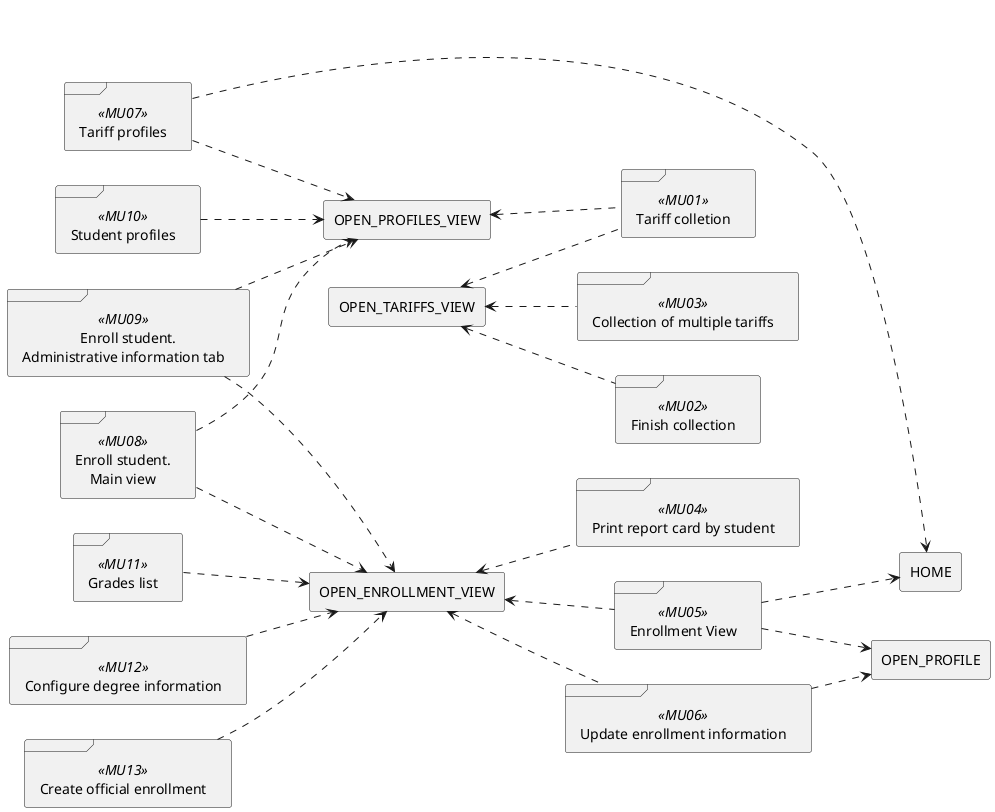 @startuml
'skinparam BackgroundColor transparent
left to right direction


frame MU01 <<MU01>> as "Tariff colletion"
frame MU02 <<MU02>> as "Finish collection"
frame MU03 <<MU03>> as "Collection of multiple tariffs"
frame MU04 <<MU04>> as "Print report card by student"
frame MU05 <<MU05>> as "Enrollment View"
frame MU06 <<MU06>> as "Update enrollment information"
frame MU07 <<MU07>> as "Tariff profiles"
frame MU08 <<MU08>> as "Enroll student.\n    Main view"
frame MU09 <<MU09>> as "\t\tEnroll student.\nAdministrative information tab"
frame MU10 <<MU10>> as "Student profiles"
frame MU11 <<MU11>> as "Grades list"
frame MU12 <<MU12>> as "Configure degree information"
frame MU13 <<MU13>> as "Create official enrollment"

rectangle Initial as "HOME"
rectangle OPEN_ENROLLMENT_VIEW
rectangle OPEN_PROFILES_VIEW
rectangle OPEN_PROFILE
rectangle OPEN_TARIFFS_VIEW


MU01 .up.> OPEN_PROFILES_VIEW
MU01 .up.> OPEN_TARIFFS_VIEW

MU02 .up.> OPEN_TARIFFS_VIEW

MU03 .up.> OPEN_TARIFFS_VIEW

MU04 .up.> OPEN_ENROLLMENT_VIEW

MU05 .down.> Initial
MU05 .up.> OPEN_ENROLLMENT_VIEW
MU05 ..> OPEN_PROFILE

MU06 .up.> OPEN_ENROLLMENT_VIEW
MU06 ..> OPEN_PROFILE

MU07 ..> Initial
MU07 ..> OPEN_PROFILES_VIEW

MU08 ..> OPEN_ENROLLMENT_VIEW
MU08 ..> OPEN_PROFILES_VIEW

MU09 ..> OPEN_ENROLLMENT_VIEW
MU09 ..> OPEN_PROFILES_VIEW

MU10 ..> OPEN_PROFILES_VIEW

MU11 ..> OPEN_ENROLLMENT_VIEW

MU12 ..> OPEN_ENROLLMENT_VIEW

MU13 ..> OPEN_ENROLLMENT_VIEW
@enduml